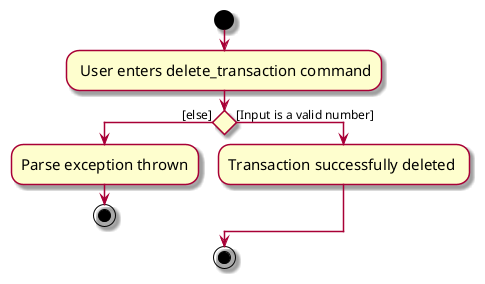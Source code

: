 @startuml

skin rose
skinparam ActivityFontSize 15
skinparam ArrowFontSize 12
start

: User enters delete_transaction command;

if () then ([else])
  :Parse exception thrown;
  stop
else ([Input is a valid number])
  :Transaction successfully deleted ;
endif


stop

@enduml
